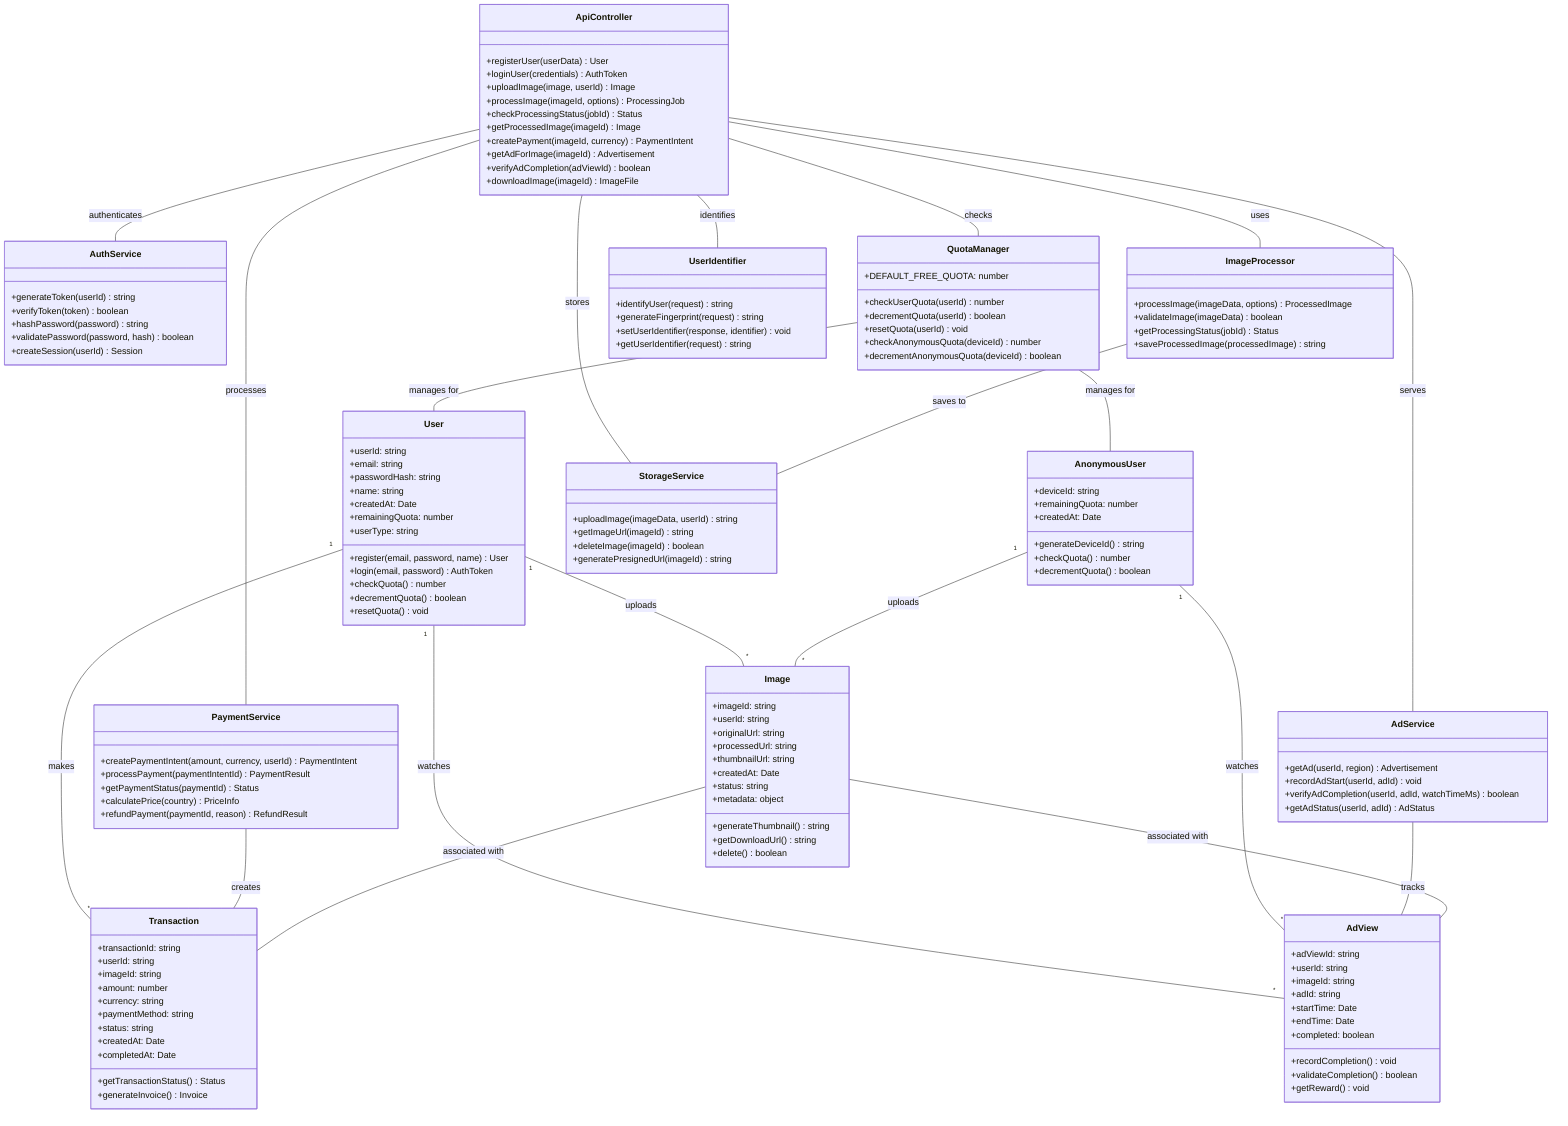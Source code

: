 classDiagram
    class User {
        +userId: string
        +email: string
        +passwordHash: string
        +name: string
        +createdAt: Date
        +remainingQuota: number
        +userType: string
        +register(email, password, name) User
        +login(email, password) AuthToken
        +checkQuota() number
        +decrementQuota() boolean
        +resetQuota() void
    }

    class AnonymousUser {
        +deviceId: string
        +remainingQuota: number
        +createdAt: Date
        +generateDeviceId() string
        +checkQuota() number
        +decrementQuota() boolean
    }

    class AuthService {
        +generateToken(userId) string
        +verifyToken(token) boolean
        +hashPassword(password) string
        +validatePassword(password, hash) boolean
        +createSession(userId) Session
    }

    class ImageProcessor {
        +processImage(imageData, options) ProcessedImage
        +validateImage(imageData) boolean
        +getProcessingStatus(jobId) Status
        +saveProcessedImage(processedImage) string
    }

    class QuotaManager {
        +DEFAULT_FREE_QUOTA: number
        +checkUserQuota(userId) number
        +decrementQuota(userId) boolean
        +resetQuota(userId) void
        +checkAnonymousQuota(deviceId) number
        +decrementAnonymousQuota(deviceId) boolean
    }

    class PaymentService {
        +createPaymentIntent(amount, currency, userId) PaymentIntent
        +processPayment(paymentIntentId) PaymentResult
        +getPaymentStatus(paymentId) Status
        +calculatePrice(country) PriceInfo
        +refundPayment(paymentId, reason) RefundResult
    }

    class AdService {
        +getAd(userId, region) Advertisement
        +recordAdStart(userId, adId) void
        +verifyAdCompletion(userId, adId, watchTimeMs) boolean
        +getAdStatus(userId, adId) AdStatus
    }

    class Image {
        +imageId: string
        +userId: string
        +originalUrl: string
        +processedUrl: string
        +thumbnailUrl: string
        +createdAt: Date
        +status: string
        +metadata: object
        +generateThumbnail() string
        +getDownloadUrl() string
        +delete() boolean
    }

    class Transaction {
        +transactionId: string
        +userId: string
        +imageId: string
        +amount: number
        +currency: string
        +paymentMethod: string
        +status: string
        +createdAt: Date
        +completedAt: Date
        +getTransactionStatus() Status
        +generateInvoice() Invoice
    }

    class AdView {
        +adViewId: string
        +userId: string
        +imageId: string
        +adId: string
        +startTime: Date
        +endTime: Date
        +completed: boolean
        +recordCompletion() void
        +validateCompletion() boolean
        +getReward() void
    }

    class ApiController {
        +registerUser(userData) User
        +loginUser(credentials) AuthToken
        +uploadImage(image, userId) Image
        +processImage(imageId, options) ProcessingJob
        +checkProcessingStatus(jobId) Status
        +getProcessedImage(imageId) Image
        +createPayment(imageId, currency) PaymentIntent
        +getAdForImage(imageId) Advertisement
        +verifyAdCompletion(adViewId) boolean
        +downloadImage(imageId) ImageFile
    }

    class StorageService {
        +uploadImage(imageData, userId) string
        +getImageUrl(imageId) string
        +deleteImage(imageId) boolean
        +generatePresignedUrl(imageId) string
    }

    class UserIdentifier {
        +identifyUser(request) string
        +generateFingerprint(request) string
        +setUserIdentifier(response, identifier) void
        +getUserIdentifier(request) string
    }

    User "1" -- "*" Image : uploads
    User "1" -- "*" Transaction : makes
    User "1" -- "*" AdView : watches
    AnonymousUser "1" -- "*" Image : uploads
    AnonymousUser "1" -- "*" AdView : watches
    ApiController -- ImageProcessor : uses
    ApiController -- QuotaManager : checks
    ApiController -- PaymentService : processes
    ApiController -- AdService : serves
    ApiController -- StorageService : stores
    ApiController -- AuthService : authenticates
    ApiController -- UserIdentifier : identifies
    ImageProcessor -- StorageService : saves to
    QuotaManager -- User : manages for
    QuotaManager -- AnonymousUser : manages for
    PaymentService -- Transaction : creates
    AdService -- AdView : tracks
    Image -- Transaction : associated with
    Image -- AdView : associated with